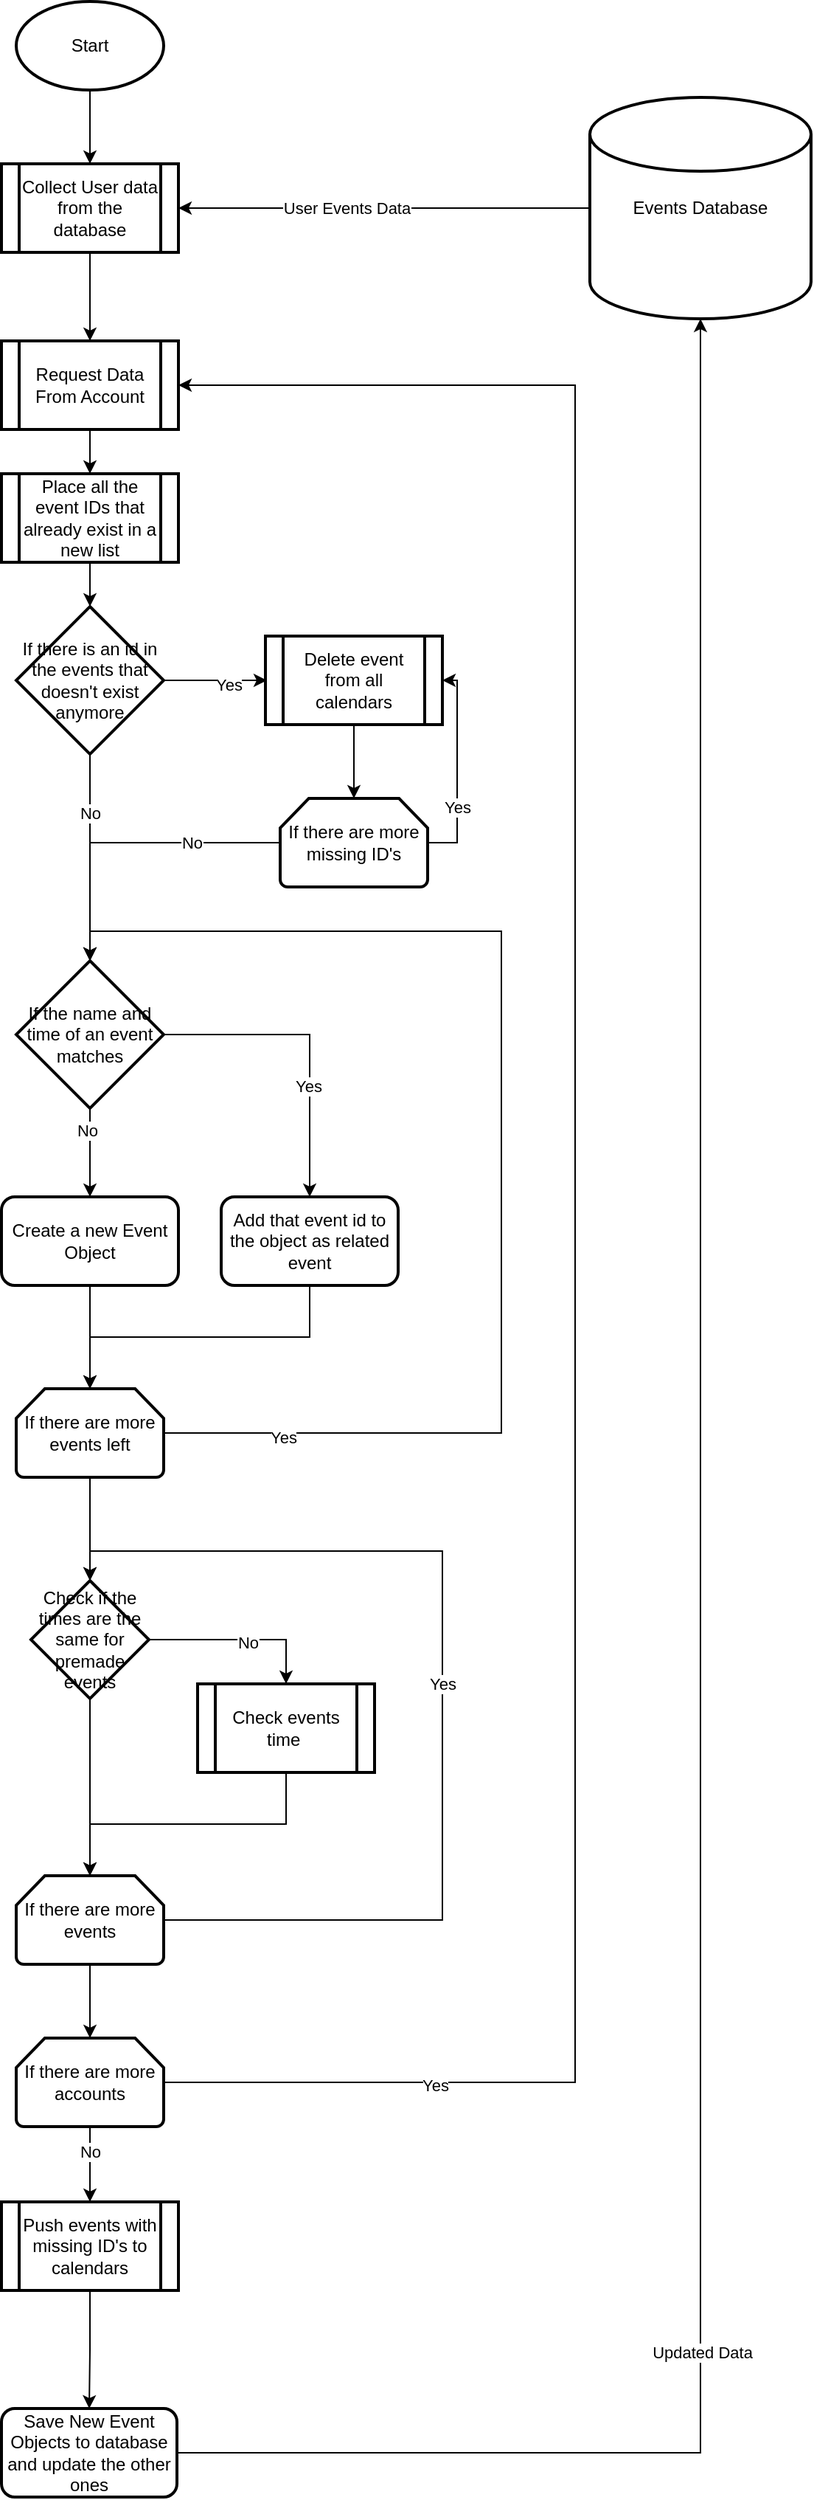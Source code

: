 <mxfile version="22.1.16" type="github">
  <diagram id="C5RBs43oDa-KdzZeNtuy" name="Page-1">
    <mxGraphModel dx="891" dy="602" grid="1" gridSize="10" guides="1" tooltips="1" connect="1" arrows="1" fold="1" page="1" pageScale="1" pageWidth="827" pageHeight="1169" math="0" shadow="0">
      <root>
        <mxCell id="WIyWlLk6GJQsqaUBKTNV-0" />
        <mxCell id="WIyWlLk6GJQsqaUBKTNV-1" parent="WIyWlLk6GJQsqaUBKTNV-0" />
        <mxCell id="opi68HAfHCVG0qCcKUOT-120" value="" style="edgeStyle=orthogonalEdgeStyle;rounded=0;orthogonalLoop=1;jettySize=auto;html=1;" edge="1" parent="WIyWlLk6GJQsqaUBKTNV-1" source="opi68HAfHCVG0qCcKUOT-21" target="opi68HAfHCVG0qCcKUOT-119">
          <mxGeometry relative="1" as="geometry" />
        </mxCell>
        <mxCell id="opi68HAfHCVG0qCcKUOT-21" value="Start" style="strokeWidth=2;html=1;shape=mxgraph.flowchart.start_1;whiteSpace=wrap;" vertex="1" parent="WIyWlLk6GJQsqaUBKTNV-1">
          <mxGeometry x="171" y="60" width="100" height="60" as="geometry" />
        </mxCell>
        <mxCell id="opi68HAfHCVG0qCcKUOT-42" value="" style="edgeStyle=orthogonalEdgeStyle;rounded=0;orthogonalLoop=1;jettySize=auto;html=1;" edge="1" parent="WIyWlLk6GJQsqaUBKTNV-1" source="opi68HAfHCVG0qCcKUOT-34" target="opi68HAfHCVG0qCcKUOT-41">
          <mxGeometry relative="1" as="geometry" />
        </mxCell>
        <mxCell id="opi68HAfHCVG0qCcKUOT-34" value="Request Data From Account" style="shape=process;whiteSpace=wrap;html=1;backgroundOutline=1;strokeWidth=2;" vertex="1" parent="WIyWlLk6GJQsqaUBKTNV-1">
          <mxGeometry x="161" y="290" width="120" height="60" as="geometry" />
        </mxCell>
        <mxCell id="opi68HAfHCVG0qCcKUOT-62" value="" style="edgeStyle=orthogonalEdgeStyle;rounded=0;orthogonalLoop=1;jettySize=auto;html=1;" edge="1" parent="WIyWlLk6GJQsqaUBKTNV-1" source="opi68HAfHCVG0qCcKUOT-41" target="opi68HAfHCVG0qCcKUOT-61">
          <mxGeometry relative="1" as="geometry" />
        </mxCell>
        <mxCell id="opi68HAfHCVG0qCcKUOT-41" value="Place all the event IDs that already exist in a new list" style="shape=process;whiteSpace=wrap;html=1;backgroundOutline=1;strokeWidth=2;" vertex="1" parent="WIyWlLk6GJQsqaUBKTNV-1">
          <mxGeometry x="161" y="380" width="120" height="60" as="geometry" />
        </mxCell>
        <mxCell id="opi68HAfHCVG0qCcKUOT-54" value="Add that event id to the object as related event" style="rounded=1;whiteSpace=wrap;html=1;strokeWidth=2;" vertex="1" parent="WIyWlLk6GJQsqaUBKTNV-1">
          <mxGeometry x="310" y="870" width="120" height="60" as="geometry" />
        </mxCell>
        <mxCell id="opi68HAfHCVG0qCcKUOT-58" value="Create a new Event Object" style="rounded=1;whiteSpace=wrap;html=1;strokeWidth=2;" vertex="1" parent="WIyWlLk6GJQsqaUBKTNV-1">
          <mxGeometry x="161" y="870" width="120" height="60" as="geometry" />
        </mxCell>
        <mxCell id="opi68HAfHCVG0qCcKUOT-65" value="No" style="edgeStyle=orthogonalEdgeStyle;rounded=0;orthogonalLoop=1;jettySize=auto;html=1;entryX=0.5;entryY=0;entryDx=0;entryDy=0;entryPerimeter=0;" edge="1" parent="WIyWlLk6GJQsqaUBKTNV-1" source="opi68HAfHCVG0qCcKUOT-61" target="opi68HAfHCVG0qCcKUOT-81">
          <mxGeometry x="-0.429" relative="1" as="geometry">
            <mxPoint x="221" y="660" as="targetPoint" />
            <mxPoint as="offset" />
          </mxGeometry>
        </mxCell>
        <mxCell id="opi68HAfHCVG0qCcKUOT-70" value="" style="edgeStyle=orthogonalEdgeStyle;rounded=0;orthogonalLoop=1;jettySize=auto;html=1;" edge="1" parent="WIyWlLk6GJQsqaUBKTNV-1" source="opi68HAfHCVG0qCcKUOT-61">
          <mxGeometry relative="1" as="geometry">
            <mxPoint x="341" y="520.0" as="targetPoint" />
          </mxGeometry>
        </mxCell>
        <mxCell id="opi68HAfHCVG0qCcKUOT-71" value="Yes" style="edgeLabel;html=1;align=center;verticalAlign=middle;resizable=0;points=[];" vertex="1" connectable="0" parent="opi68HAfHCVG0qCcKUOT-70">
          <mxGeometry x="0.243" y="-2" relative="1" as="geometry">
            <mxPoint as="offset" />
          </mxGeometry>
        </mxCell>
        <mxCell id="opi68HAfHCVG0qCcKUOT-61" value="If there is an id in the events that doesn&#39;t exist anymore" style="strokeWidth=2;html=1;shape=mxgraph.flowchart.decision;whiteSpace=wrap;" vertex="1" parent="WIyWlLk6GJQsqaUBKTNV-1">
          <mxGeometry x="171" y="470" width="100" height="100" as="geometry" />
        </mxCell>
        <mxCell id="opi68HAfHCVG0qCcKUOT-77" value="" style="edgeStyle=orthogonalEdgeStyle;rounded=0;orthogonalLoop=1;jettySize=auto;html=1;" edge="1" parent="WIyWlLk6GJQsqaUBKTNV-1" source="opi68HAfHCVG0qCcKUOT-68" target="opi68HAfHCVG0qCcKUOT-75">
          <mxGeometry relative="1" as="geometry" />
        </mxCell>
        <mxCell id="opi68HAfHCVG0qCcKUOT-68" value="Delete event from all calendars" style="shape=process;whiteSpace=wrap;html=1;backgroundOutline=1;strokeWidth=2;" vertex="1" parent="WIyWlLk6GJQsqaUBKTNV-1">
          <mxGeometry x="340" y="490" width="120" height="60" as="geometry" />
        </mxCell>
        <mxCell id="opi68HAfHCVG0qCcKUOT-76" style="edgeStyle=orthogonalEdgeStyle;rounded=0;orthogonalLoop=1;jettySize=auto;html=1;entryX=1;entryY=0.5;entryDx=0;entryDy=0;exitX=1;exitY=0.5;exitDx=0;exitDy=0;exitPerimeter=0;" edge="1" parent="WIyWlLk6GJQsqaUBKTNV-1" source="opi68HAfHCVG0qCcKUOT-75" target="opi68HAfHCVG0qCcKUOT-68">
          <mxGeometry relative="1" as="geometry" />
        </mxCell>
        <mxCell id="opi68HAfHCVG0qCcKUOT-78" value="Yes" style="edgeLabel;html=1;align=center;verticalAlign=middle;resizable=0;points=[];" vertex="1" connectable="0" parent="opi68HAfHCVG0qCcKUOT-76">
          <mxGeometry x="-0.366" relative="1" as="geometry">
            <mxPoint as="offset" />
          </mxGeometry>
        </mxCell>
        <mxCell id="opi68HAfHCVG0qCcKUOT-79" style="edgeStyle=orthogonalEdgeStyle;rounded=0;orthogonalLoop=1;jettySize=auto;html=1;exitX=0;exitY=0.5;exitDx=0;exitDy=0;exitPerimeter=0;entryX=0.5;entryY=0;entryDx=0;entryDy=0;entryPerimeter=0;" edge="1" parent="WIyWlLk6GJQsqaUBKTNV-1" source="opi68HAfHCVG0qCcKUOT-75" target="opi68HAfHCVG0qCcKUOT-81">
          <mxGeometry relative="1" as="geometry">
            <mxPoint x="221" y="660" as="targetPoint" />
          </mxGeometry>
        </mxCell>
        <mxCell id="opi68HAfHCVG0qCcKUOT-80" value="No" style="edgeLabel;html=1;align=center;verticalAlign=middle;resizable=0;points=[];" vertex="1" connectable="0" parent="opi68HAfHCVG0qCcKUOT-79">
          <mxGeometry x="-0.426" relative="1" as="geometry">
            <mxPoint as="offset" />
          </mxGeometry>
        </mxCell>
        <mxCell id="opi68HAfHCVG0qCcKUOT-75" value="If there are more missing ID&#39;s" style="strokeWidth=2;html=1;shape=mxgraph.flowchart.loop_limit;whiteSpace=wrap;" vertex="1" parent="WIyWlLk6GJQsqaUBKTNV-1">
          <mxGeometry x="350" y="600" width="100" height="60" as="geometry" />
        </mxCell>
        <mxCell id="opi68HAfHCVG0qCcKUOT-82" style="edgeStyle=orthogonalEdgeStyle;rounded=0;orthogonalLoop=1;jettySize=auto;html=1;exitX=1;exitY=0.5;exitDx=0;exitDy=0;exitPerimeter=0;entryX=0.5;entryY=0;entryDx=0;entryDy=0;" edge="1" parent="WIyWlLk6GJQsqaUBKTNV-1" source="opi68HAfHCVG0qCcKUOT-81" target="opi68HAfHCVG0qCcKUOT-54">
          <mxGeometry relative="1" as="geometry" />
        </mxCell>
        <mxCell id="opi68HAfHCVG0qCcKUOT-83" value="Yes" style="edgeLabel;html=1;align=center;verticalAlign=middle;resizable=0;points=[];" vertex="1" connectable="0" parent="opi68HAfHCVG0qCcKUOT-82">
          <mxGeometry x="0.282" y="-1" relative="1" as="geometry">
            <mxPoint as="offset" />
          </mxGeometry>
        </mxCell>
        <mxCell id="opi68HAfHCVG0qCcKUOT-84" style="edgeStyle=orthogonalEdgeStyle;rounded=0;orthogonalLoop=1;jettySize=auto;html=1;exitX=0.5;exitY=1;exitDx=0;exitDy=0;exitPerimeter=0;" edge="1" parent="WIyWlLk6GJQsqaUBKTNV-1" source="opi68HAfHCVG0qCcKUOT-81" target="opi68HAfHCVG0qCcKUOT-58">
          <mxGeometry relative="1" as="geometry" />
        </mxCell>
        <mxCell id="opi68HAfHCVG0qCcKUOT-85" value="No" style="edgeLabel;html=1;align=center;verticalAlign=middle;resizable=0;points=[];" vertex="1" connectable="0" parent="opi68HAfHCVG0qCcKUOT-84">
          <mxGeometry x="-0.511" y="-2" relative="1" as="geometry">
            <mxPoint as="offset" />
          </mxGeometry>
        </mxCell>
        <mxCell id="opi68HAfHCVG0qCcKUOT-81" value="If the name and time of an event matches" style="strokeWidth=2;html=1;shape=mxgraph.flowchart.decision;whiteSpace=wrap;" vertex="1" parent="WIyWlLk6GJQsqaUBKTNV-1">
          <mxGeometry x="171" y="710" width="100" height="100" as="geometry" />
        </mxCell>
        <mxCell id="opi68HAfHCVG0qCcKUOT-95" value="" style="edgeStyle=orthogonalEdgeStyle;rounded=0;orthogonalLoop=1;jettySize=auto;html=1;" edge="1" parent="WIyWlLk6GJQsqaUBKTNV-1" source="opi68HAfHCVG0qCcKUOT-86" target="opi68HAfHCVG0qCcKUOT-94">
          <mxGeometry relative="1" as="geometry" />
        </mxCell>
        <mxCell id="opi68HAfHCVG0qCcKUOT-86" value="If there are more events left" style="strokeWidth=2;html=1;shape=mxgraph.flowchart.loop_limit;whiteSpace=wrap;" vertex="1" parent="WIyWlLk6GJQsqaUBKTNV-1">
          <mxGeometry x="171" y="1000" width="100" height="60" as="geometry" />
        </mxCell>
        <mxCell id="opi68HAfHCVG0qCcKUOT-88" style="edgeStyle=orthogonalEdgeStyle;rounded=0;orthogonalLoop=1;jettySize=auto;html=1;exitX=0.5;exitY=1;exitDx=0;exitDy=0;entryX=0.5;entryY=0;entryDx=0;entryDy=0;entryPerimeter=0;" edge="1" parent="WIyWlLk6GJQsqaUBKTNV-1" source="opi68HAfHCVG0qCcKUOT-58" target="opi68HAfHCVG0qCcKUOT-86">
          <mxGeometry relative="1" as="geometry" />
        </mxCell>
        <mxCell id="opi68HAfHCVG0qCcKUOT-89" style="edgeStyle=orthogonalEdgeStyle;rounded=0;orthogonalLoop=1;jettySize=auto;html=1;exitX=0.5;exitY=1;exitDx=0;exitDy=0;entryX=0.5;entryY=0;entryDx=0;entryDy=0;entryPerimeter=0;" edge="1" parent="WIyWlLk6GJQsqaUBKTNV-1" source="opi68HAfHCVG0qCcKUOT-54" target="opi68HAfHCVG0qCcKUOT-86">
          <mxGeometry relative="1" as="geometry" />
        </mxCell>
        <mxCell id="opi68HAfHCVG0qCcKUOT-92" style="edgeStyle=orthogonalEdgeStyle;rounded=0;orthogonalLoop=1;jettySize=auto;html=1;exitX=1;exitY=0.5;exitDx=0;exitDy=0;exitPerimeter=0;entryX=0.5;entryY=0;entryDx=0;entryDy=0;entryPerimeter=0;" edge="1" parent="WIyWlLk6GJQsqaUBKTNV-1" source="opi68HAfHCVG0qCcKUOT-86" target="opi68HAfHCVG0qCcKUOT-81">
          <mxGeometry relative="1" as="geometry">
            <Array as="points">
              <mxPoint x="500" y="1030" />
              <mxPoint x="500" y="690" />
              <mxPoint x="221" y="690" />
            </Array>
          </mxGeometry>
        </mxCell>
        <mxCell id="opi68HAfHCVG0qCcKUOT-93" value="Yes" style="edgeLabel;html=1;align=center;verticalAlign=middle;resizable=0;points=[];" vertex="1" connectable="0" parent="opi68HAfHCVG0qCcKUOT-92">
          <mxGeometry x="-0.814" y="-3" relative="1" as="geometry">
            <mxPoint as="offset" />
          </mxGeometry>
        </mxCell>
        <mxCell id="opi68HAfHCVG0qCcKUOT-97" value="" style="edgeStyle=orthogonalEdgeStyle;rounded=0;orthogonalLoop=1;jettySize=auto;html=1;" edge="1" parent="WIyWlLk6GJQsqaUBKTNV-1" source="opi68HAfHCVG0qCcKUOT-94" target="opi68HAfHCVG0qCcKUOT-96">
          <mxGeometry relative="1" as="geometry">
            <Array as="points">
              <mxPoint x="354" y="1170" />
            </Array>
          </mxGeometry>
        </mxCell>
        <mxCell id="opi68HAfHCVG0qCcKUOT-98" value="No" style="edgeLabel;html=1;align=center;verticalAlign=middle;resizable=0;points=[];" vertex="1" connectable="0" parent="opi68HAfHCVG0qCcKUOT-97">
          <mxGeometry x="0.085" y="-2" relative="1" as="geometry">
            <mxPoint as="offset" />
          </mxGeometry>
        </mxCell>
        <mxCell id="opi68HAfHCVG0qCcKUOT-94" value="Check if the times are the same for premade events" style="rhombus;whiteSpace=wrap;html=1;strokeWidth=2;" vertex="1" parent="WIyWlLk6GJQsqaUBKTNV-1">
          <mxGeometry x="181" y="1130" width="80" height="80" as="geometry" />
        </mxCell>
        <mxCell id="opi68HAfHCVG0qCcKUOT-96" value="Check events time&amp;nbsp;" style="shape=process;whiteSpace=wrap;html=1;backgroundOutline=1;strokeWidth=2;" vertex="1" parent="WIyWlLk6GJQsqaUBKTNV-1">
          <mxGeometry x="294" y="1200" width="120" height="60" as="geometry" />
        </mxCell>
        <mxCell id="opi68HAfHCVG0qCcKUOT-105" value="Yes" style="edgeStyle=orthogonalEdgeStyle;rounded=0;orthogonalLoop=1;jettySize=auto;html=1;exitX=1;exitY=0.5;exitDx=0;exitDy=0;exitPerimeter=0;entryX=0.5;entryY=0;entryDx=0;entryDy=0;" edge="1" parent="WIyWlLk6GJQsqaUBKTNV-1" source="opi68HAfHCVG0qCcKUOT-102" target="opi68HAfHCVG0qCcKUOT-94">
          <mxGeometry relative="1" as="geometry">
            <Array as="points">
              <mxPoint x="460" y="1360" />
              <mxPoint x="460" y="1110" />
              <mxPoint x="221" y="1110" />
            </Array>
          </mxGeometry>
        </mxCell>
        <mxCell id="opi68HAfHCVG0qCcKUOT-102" value="If there are more events" style="strokeWidth=2;html=1;shape=mxgraph.flowchart.loop_limit;whiteSpace=wrap;" vertex="1" parent="WIyWlLk6GJQsqaUBKTNV-1">
          <mxGeometry x="171" y="1330" width="100" height="60" as="geometry" />
        </mxCell>
        <mxCell id="opi68HAfHCVG0qCcKUOT-103" style="edgeStyle=orthogonalEdgeStyle;rounded=0;orthogonalLoop=1;jettySize=auto;html=1;exitX=0.5;exitY=1;exitDx=0;exitDy=0;entryX=0.5;entryY=0;entryDx=0;entryDy=0;entryPerimeter=0;" edge="1" parent="WIyWlLk6GJQsqaUBKTNV-1" source="opi68HAfHCVG0qCcKUOT-96" target="opi68HAfHCVG0qCcKUOT-102">
          <mxGeometry relative="1" as="geometry" />
        </mxCell>
        <mxCell id="opi68HAfHCVG0qCcKUOT-104" style="edgeStyle=orthogonalEdgeStyle;rounded=0;orthogonalLoop=1;jettySize=auto;html=1;exitX=0.5;exitY=1;exitDx=0;exitDy=0;entryX=0.5;entryY=0;entryDx=0;entryDy=0;entryPerimeter=0;" edge="1" parent="WIyWlLk6GJQsqaUBKTNV-1" source="opi68HAfHCVG0qCcKUOT-94" target="opi68HAfHCVG0qCcKUOT-102">
          <mxGeometry relative="1" as="geometry" />
        </mxCell>
        <mxCell id="opi68HAfHCVG0qCcKUOT-110" value="" style="edgeStyle=orthogonalEdgeStyle;rounded=0;orthogonalLoop=1;jettySize=auto;html=1;" edge="1" parent="WIyWlLk6GJQsqaUBKTNV-1" source="opi68HAfHCVG0qCcKUOT-107" target="opi68HAfHCVG0qCcKUOT-109">
          <mxGeometry relative="1" as="geometry" />
        </mxCell>
        <mxCell id="opi68HAfHCVG0qCcKUOT-107" value="Push events with missing ID&#39;s to calendars" style="shape=process;whiteSpace=wrap;html=1;backgroundOutline=1;strokeWidth=2;" vertex="1" parent="WIyWlLk6GJQsqaUBKTNV-1">
          <mxGeometry x="161" y="1551" width="120" height="60" as="geometry" />
        </mxCell>
        <mxCell id="opi68HAfHCVG0qCcKUOT-109" value="Save New Event Objects to database and update the other ones" style="rounded=1;whiteSpace=wrap;html=1;strokeWidth=2;" vertex="1" parent="WIyWlLk6GJQsqaUBKTNV-1">
          <mxGeometry x="161" y="1691" width="119" height="60" as="geometry" />
        </mxCell>
        <mxCell id="opi68HAfHCVG0qCcKUOT-128" style="edgeStyle=orthogonalEdgeStyle;rounded=0;orthogonalLoop=1;jettySize=auto;html=1;exitX=0;exitY=0.5;exitDx=0;exitDy=0;exitPerimeter=0;entryX=1;entryY=0.5;entryDx=0;entryDy=0;" edge="1" parent="WIyWlLk6GJQsqaUBKTNV-1" source="opi68HAfHCVG0qCcKUOT-111" target="opi68HAfHCVG0qCcKUOT-119">
          <mxGeometry relative="1" as="geometry" />
        </mxCell>
        <mxCell id="opi68HAfHCVG0qCcKUOT-129" value="User Events Data" style="edgeLabel;html=1;align=center;verticalAlign=middle;resizable=0;points=[];" vertex="1" connectable="0" parent="opi68HAfHCVG0qCcKUOT-128">
          <mxGeometry x="0.182" relative="1" as="geometry">
            <mxPoint as="offset" />
          </mxGeometry>
        </mxCell>
        <mxCell id="opi68HAfHCVG0qCcKUOT-111" value="Events Database" style="strokeWidth=2;html=1;shape=mxgraph.flowchart.database;whiteSpace=wrap;" vertex="1" parent="WIyWlLk6GJQsqaUBKTNV-1">
          <mxGeometry x="560" y="125" width="150" height="150" as="geometry" />
        </mxCell>
        <mxCell id="opi68HAfHCVG0qCcKUOT-112" style="edgeStyle=orthogonalEdgeStyle;rounded=0;orthogonalLoop=1;jettySize=auto;html=1;exitX=1;exitY=0.5;exitDx=0;exitDy=0;entryX=0.5;entryY=1;entryDx=0;entryDy=0;entryPerimeter=0;" edge="1" parent="WIyWlLk6GJQsqaUBKTNV-1" source="opi68HAfHCVG0qCcKUOT-109" target="opi68HAfHCVG0qCcKUOT-111">
          <mxGeometry relative="1" as="geometry" />
        </mxCell>
        <mxCell id="opi68HAfHCVG0qCcKUOT-113" value="Updated Data" style="edgeLabel;html=1;align=center;verticalAlign=middle;resizable=0;points=[];" vertex="1" connectable="0" parent="opi68HAfHCVG0qCcKUOT-112">
          <mxGeometry x="-0.53" y="-1" relative="1" as="geometry">
            <mxPoint as="offset" />
          </mxGeometry>
        </mxCell>
        <mxCell id="opi68HAfHCVG0qCcKUOT-121" style="edgeStyle=orthogonalEdgeStyle;rounded=0;orthogonalLoop=1;jettySize=auto;html=1;exitX=0.5;exitY=1;exitDx=0;exitDy=0;entryX=0.5;entryY=0;entryDx=0;entryDy=0;" edge="1" parent="WIyWlLk6GJQsqaUBKTNV-1" source="opi68HAfHCVG0qCcKUOT-119" target="opi68HAfHCVG0qCcKUOT-34">
          <mxGeometry relative="1" as="geometry" />
        </mxCell>
        <mxCell id="opi68HAfHCVG0qCcKUOT-119" value="Collect User data from the database" style="shape=process;whiteSpace=wrap;html=1;backgroundOutline=1;strokeWidth=2;" vertex="1" parent="WIyWlLk6GJQsqaUBKTNV-1">
          <mxGeometry x="161" y="170" width="120" height="60" as="geometry" />
        </mxCell>
        <mxCell id="opi68HAfHCVG0qCcKUOT-124" style="edgeStyle=orthogonalEdgeStyle;rounded=0;orthogonalLoop=1;jettySize=auto;html=1;exitX=1;exitY=0.5;exitDx=0;exitDy=0;exitPerimeter=0;entryX=1;entryY=0.5;entryDx=0;entryDy=0;" edge="1" parent="WIyWlLk6GJQsqaUBKTNV-1" source="opi68HAfHCVG0qCcKUOT-122" target="opi68HAfHCVG0qCcKUOT-34">
          <mxGeometry relative="1" as="geometry">
            <Array as="points">
              <mxPoint x="550" y="1470" />
              <mxPoint x="550" y="320" />
            </Array>
          </mxGeometry>
        </mxCell>
        <mxCell id="opi68HAfHCVG0qCcKUOT-125" value="Yes" style="edgeLabel;html=1;align=center;verticalAlign=middle;resizable=0;points=[];" vertex="1" connectable="0" parent="opi68HAfHCVG0qCcKUOT-124">
          <mxGeometry x="-0.784" y="-2" relative="1" as="geometry">
            <mxPoint as="offset" />
          </mxGeometry>
        </mxCell>
        <mxCell id="opi68HAfHCVG0qCcKUOT-126" style="edgeStyle=orthogonalEdgeStyle;rounded=0;orthogonalLoop=1;jettySize=auto;html=1;entryX=0.5;entryY=0;entryDx=0;entryDy=0;" edge="1" parent="WIyWlLk6GJQsqaUBKTNV-1" source="opi68HAfHCVG0qCcKUOT-122" target="opi68HAfHCVG0qCcKUOT-107">
          <mxGeometry relative="1" as="geometry" />
        </mxCell>
        <mxCell id="opi68HAfHCVG0qCcKUOT-127" value="No" style="edgeLabel;html=1;align=center;verticalAlign=middle;resizable=0;points=[];" vertex="1" connectable="0" parent="opi68HAfHCVG0qCcKUOT-126">
          <mxGeometry x="-0.334" relative="1" as="geometry">
            <mxPoint as="offset" />
          </mxGeometry>
        </mxCell>
        <mxCell id="opi68HAfHCVG0qCcKUOT-122" value="If there are more accounts" style="strokeWidth=2;html=1;shape=mxgraph.flowchart.loop_limit;whiteSpace=wrap;" vertex="1" parent="WIyWlLk6GJQsqaUBKTNV-1">
          <mxGeometry x="171" y="1440" width="100" height="60" as="geometry" />
        </mxCell>
        <mxCell id="opi68HAfHCVG0qCcKUOT-123" style="edgeStyle=orthogonalEdgeStyle;rounded=0;orthogonalLoop=1;jettySize=auto;html=1;exitX=0.5;exitY=1;exitDx=0;exitDy=0;exitPerimeter=0;entryX=0.5;entryY=0;entryDx=0;entryDy=0;entryPerimeter=0;" edge="1" parent="WIyWlLk6GJQsqaUBKTNV-1" source="opi68HAfHCVG0qCcKUOT-102" target="opi68HAfHCVG0qCcKUOT-122">
          <mxGeometry relative="1" as="geometry" />
        </mxCell>
      </root>
    </mxGraphModel>
  </diagram>
</mxfile>
